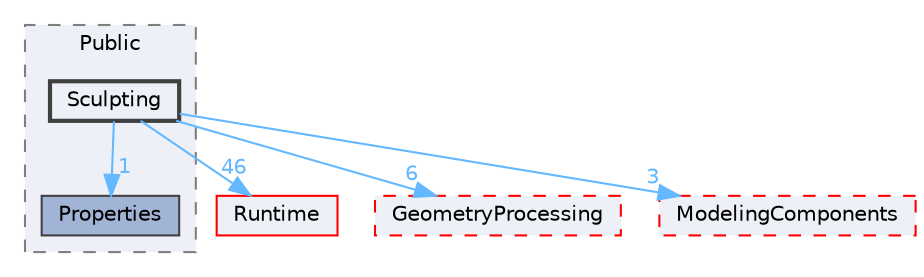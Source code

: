 digraph "Sculpting"
{
 // INTERACTIVE_SVG=YES
 // LATEX_PDF_SIZE
  bgcolor="transparent";
  edge [fontname=Helvetica,fontsize=10,labelfontname=Helvetica,labelfontsize=10];
  node [fontname=Helvetica,fontsize=10,shape=box,height=0.2,width=0.4];
  compound=true
  subgraph clusterdir_234072ddc78cfddda610dccb0d7a1f28 {
    graph [ bgcolor="#edf0f7", pencolor="grey50", label="Public", fontname=Helvetica,fontsize=10 style="filled,dashed", URL="dir_234072ddc78cfddda610dccb0d7a1f28.html",tooltip=""]
  dir_4b7b7998257c003c1020f35e066aea4d [label="Properties", fillcolor="#a2b4d6", color="grey25", style="filled", URL="dir_4b7b7998257c003c1020f35e066aea4d.html",tooltip=""];
  dir_f97bbe49c64e28dde8a9ed69942820e8 [label="Sculpting", fillcolor="#edf0f7", color="grey25", style="filled,bold", URL="dir_f97bbe49c64e28dde8a9ed69942820e8.html",tooltip=""];
  }
  dir_7536b172fbd480bfd146a1b1acd6856b [label="Runtime", fillcolor="#edf0f7", color="red", style="filled", URL="dir_7536b172fbd480bfd146a1b1acd6856b.html",tooltip=""];
  dir_9ef035b27eddfa6c40dcaa164d958d8e [label="GeometryProcessing", fillcolor="#edf0f7", color="red", style="filled,dashed", URL="dir_9ef035b27eddfa6c40dcaa164d958d8e.html",tooltip=""];
  dir_b85b9ed87c0e5b337b81fd0aa54e649b [label="ModelingComponents", fillcolor="#edf0f7", color="red", style="filled,dashed", URL="dir_b85b9ed87c0e5b337b81fd0aa54e649b.html",tooltip=""];
  dir_f97bbe49c64e28dde8a9ed69942820e8->dir_4b7b7998257c003c1020f35e066aea4d [headlabel="1", labeldistance=1.5 headhref="dir_000997_000779.html" href="dir_000997_000779.html" color="steelblue1" fontcolor="steelblue1"];
  dir_f97bbe49c64e28dde8a9ed69942820e8->dir_7536b172fbd480bfd146a1b1acd6856b [headlabel="46", labeldistance=1.5 headhref="dir_000997_000984.html" href="dir_000997_000984.html" color="steelblue1" fontcolor="steelblue1"];
  dir_f97bbe49c64e28dde8a9ed69942820e8->dir_9ef035b27eddfa6c40dcaa164d958d8e [headlabel="6", labeldistance=1.5 headhref="dir_000997_000442.html" href="dir_000997_000442.html" color="steelblue1" fontcolor="steelblue1"];
  dir_f97bbe49c64e28dde8a9ed69942820e8->dir_b85b9ed87c0e5b337b81fd0aa54e649b [headlabel="3", labeldistance=1.5 headhref="dir_000997_000654.html" href="dir_000997_000654.html" color="steelblue1" fontcolor="steelblue1"];
}
